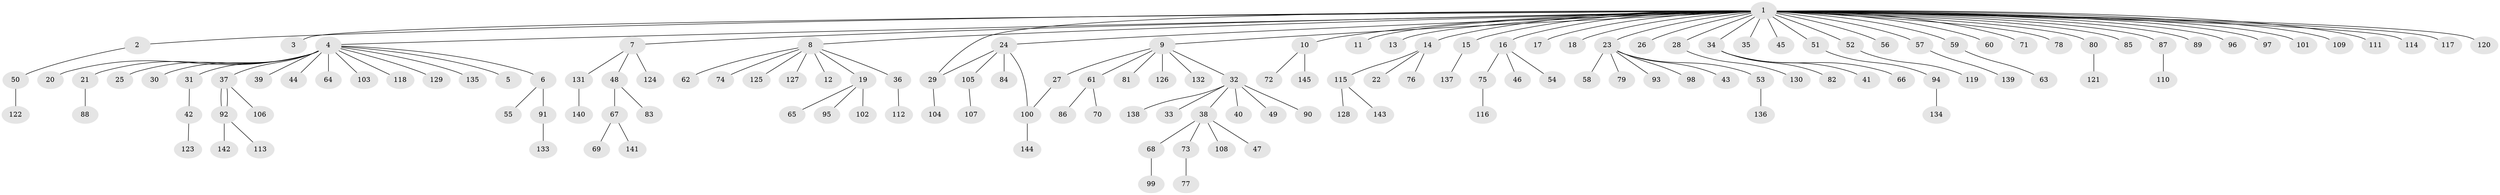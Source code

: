 // coarse degree distribution, {19: 0.017241379310344827, 3: 0.10344827586206896, 5: 0.017241379310344827, 2: 0.2413793103448276, 4: 0.06896551724137931, 1: 0.5517241379310345}
// Generated by graph-tools (version 1.1) at 2025/50/03/04/25 22:50:11]
// undirected, 145 vertices, 147 edges
graph export_dot {
  node [color=gray90,style=filled];
  1;
  2;
  3;
  4;
  5;
  6;
  7;
  8;
  9;
  10;
  11;
  12;
  13;
  14;
  15;
  16;
  17;
  18;
  19;
  20;
  21;
  22;
  23;
  24;
  25;
  26;
  27;
  28;
  29;
  30;
  31;
  32;
  33;
  34;
  35;
  36;
  37;
  38;
  39;
  40;
  41;
  42;
  43;
  44;
  45;
  46;
  47;
  48;
  49;
  50;
  51;
  52;
  53;
  54;
  55;
  56;
  57;
  58;
  59;
  60;
  61;
  62;
  63;
  64;
  65;
  66;
  67;
  68;
  69;
  70;
  71;
  72;
  73;
  74;
  75;
  76;
  77;
  78;
  79;
  80;
  81;
  82;
  83;
  84;
  85;
  86;
  87;
  88;
  89;
  90;
  91;
  92;
  93;
  94;
  95;
  96;
  97;
  98;
  99;
  100;
  101;
  102;
  103;
  104;
  105;
  106;
  107;
  108;
  109;
  110;
  111;
  112;
  113;
  114;
  115;
  116;
  117;
  118;
  119;
  120;
  121;
  122;
  123;
  124;
  125;
  126;
  127;
  128;
  129;
  130;
  131;
  132;
  133;
  134;
  135;
  136;
  137;
  138;
  139;
  140;
  141;
  142;
  143;
  144;
  145;
  1 -- 2;
  1 -- 3;
  1 -- 4;
  1 -- 7;
  1 -- 8;
  1 -- 9;
  1 -- 10;
  1 -- 11;
  1 -- 13;
  1 -- 14;
  1 -- 15;
  1 -- 16;
  1 -- 17;
  1 -- 18;
  1 -- 23;
  1 -- 24;
  1 -- 26;
  1 -- 28;
  1 -- 29;
  1 -- 34;
  1 -- 35;
  1 -- 45;
  1 -- 51;
  1 -- 52;
  1 -- 56;
  1 -- 57;
  1 -- 59;
  1 -- 60;
  1 -- 71;
  1 -- 78;
  1 -- 80;
  1 -- 85;
  1 -- 87;
  1 -- 89;
  1 -- 96;
  1 -- 97;
  1 -- 101;
  1 -- 109;
  1 -- 111;
  1 -- 114;
  1 -- 117;
  1 -- 120;
  2 -- 50;
  4 -- 5;
  4 -- 6;
  4 -- 20;
  4 -- 21;
  4 -- 25;
  4 -- 30;
  4 -- 31;
  4 -- 37;
  4 -- 39;
  4 -- 44;
  4 -- 64;
  4 -- 103;
  4 -- 118;
  4 -- 129;
  4 -- 135;
  6 -- 55;
  6 -- 91;
  7 -- 48;
  7 -- 124;
  7 -- 131;
  8 -- 12;
  8 -- 19;
  8 -- 36;
  8 -- 62;
  8 -- 74;
  8 -- 125;
  8 -- 127;
  9 -- 27;
  9 -- 32;
  9 -- 61;
  9 -- 81;
  9 -- 126;
  9 -- 132;
  10 -- 72;
  10 -- 145;
  14 -- 22;
  14 -- 76;
  14 -- 115;
  15 -- 137;
  16 -- 46;
  16 -- 54;
  16 -- 75;
  19 -- 65;
  19 -- 95;
  19 -- 102;
  21 -- 88;
  23 -- 43;
  23 -- 53;
  23 -- 58;
  23 -- 79;
  23 -- 93;
  23 -- 98;
  24 -- 29;
  24 -- 84;
  24 -- 100;
  24 -- 105;
  27 -- 100;
  28 -- 130;
  29 -- 104;
  31 -- 42;
  32 -- 33;
  32 -- 38;
  32 -- 40;
  32 -- 49;
  32 -- 90;
  32 -- 138;
  34 -- 41;
  34 -- 66;
  34 -- 82;
  36 -- 112;
  37 -- 92;
  37 -- 92;
  37 -- 106;
  38 -- 47;
  38 -- 68;
  38 -- 73;
  38 -- 108;
  42 -- 123;
  48 -- 67;
  48 -- 83;
  50 -- 122;
  51 -- 94;
  52 -- 119;
  53 -- 136;
  57 -- 139;
  59 -- 63;
  61 -- 70;
  61 -- 86;
  67 -- 69;
  67 -- 141;
  68 -- 99;
  73 -- 77;
  75 -- 116;
  80 -- 121;
  87 -- 110;
  91 -- 133;
  92 -- 113;
  92 -- 142;
  94 -- 134;
  100 -- 144;
  105 -- 107;
  115 -- 128;
  115 -- 143;
  131 -- 140;
}

